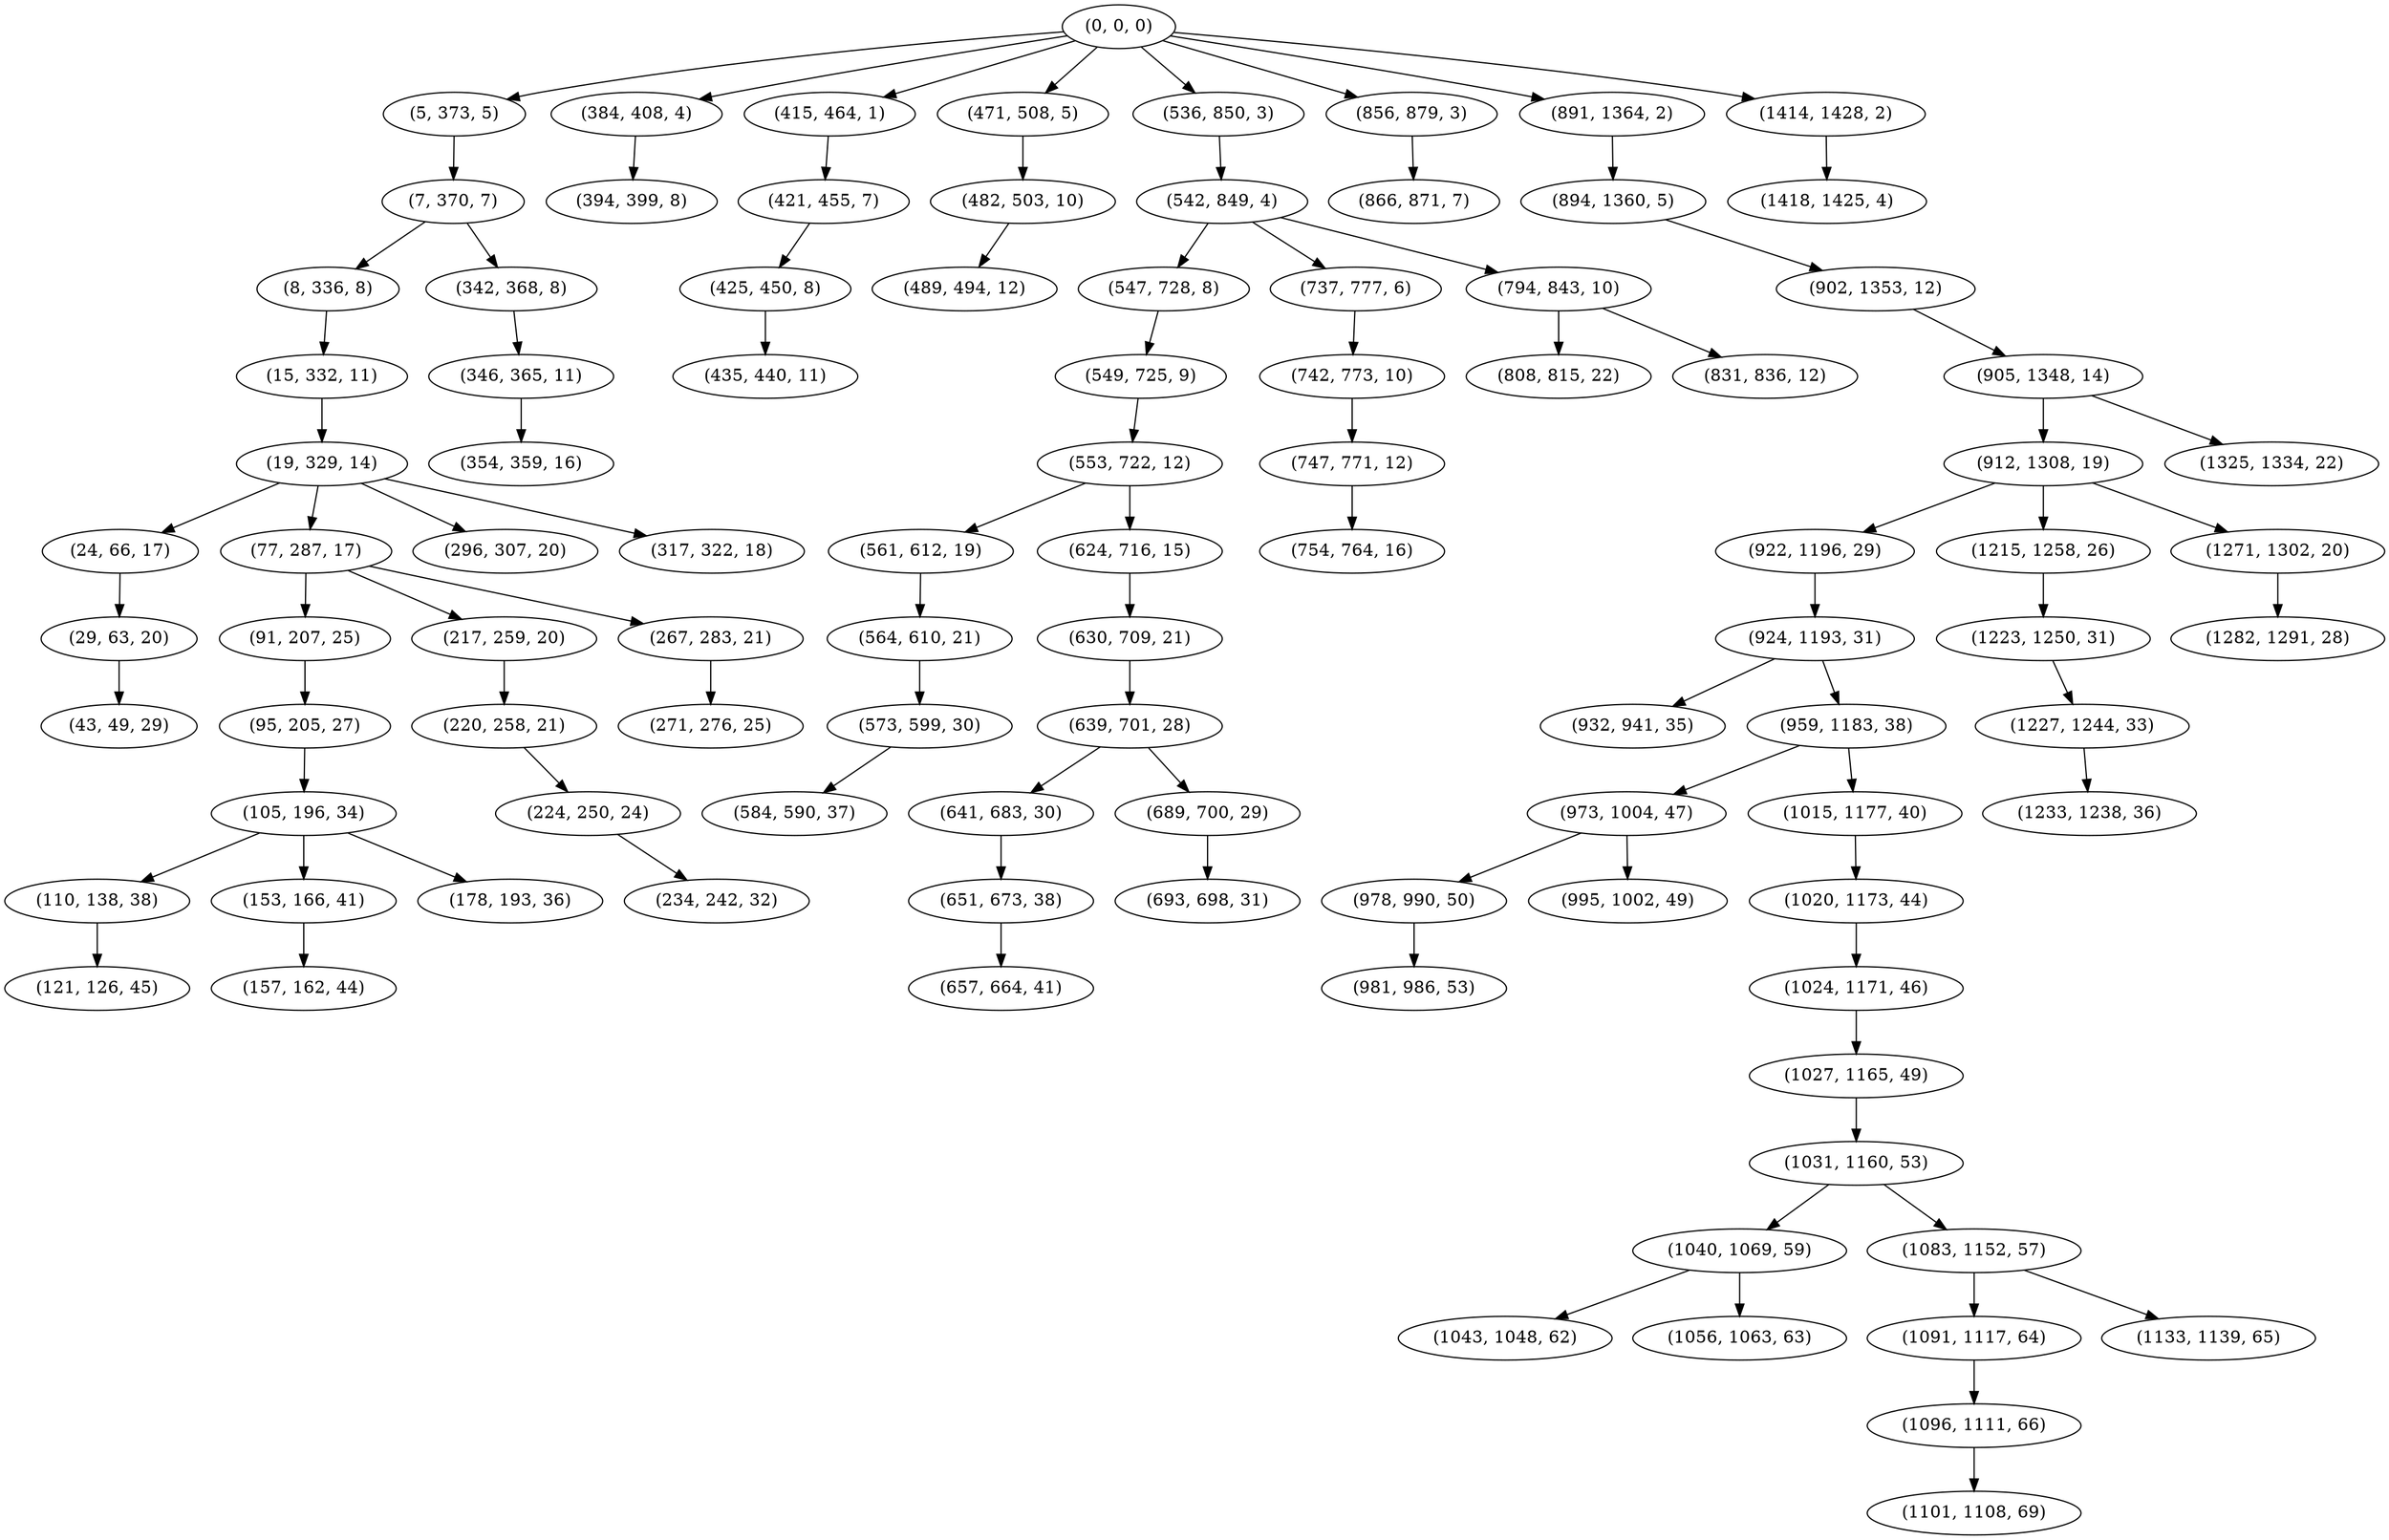 digraph tree {
    "(0, 0, 0)";
    "(5, 373, 5)";
    "(7, 370, 7)";
    "(8, 336, 8)";
    "(15, 332, 11)";
    "(19, 329, 14)";
    "(24, 66, 17)";
    "(29, 63, 20)";
    "(43, 49, 29)";
    "(77, 287, 17)";
    "(91, 207, 25)";
    "(95, 205, 27)";
    "(105, 196, 34)";
    "(110, 138, 38)";
    "(121, 126, 45)";
    "(153, 166, 41)";
    "(157, 162, 44)";
    "(178, 193, 36)";
    "(217, 259, 20)";
    "(220, 258, 21)";
    "(224, 250, 24)";
    "(234, 242, 32)";
    "(267, 283, 21)";
    "(271, 276, 25)";
    "(296, 307, 20)";
    "(317, 322, 18)";
    "(342, 368, 8)";
    "(346, 365, 11)";
    "(354, 359, 16)";
    "(384, 408, 4)";
    "(394, 399, 8)";
    "(415, 464, 1)";
    "(421, 455, 7)";
    "(425, 450, 8)";
    "(435, 440, 11)";
    "(471, 508, 5)";
    "(482, 503, 10)";
    "(489, 494, 12)";
    "(536, 850, 3)";
    "(542, 849, 4)";
    "(547, 728, 8)";
    "(549, 725, 9)";
    "(553, 722, 12)";
    "(561, 612, 19)";
    "(564, 610, 21)";
    "(573, 599, 30)";
    "(584, 590, 37)";
    "(624, 716, 15)";
    "(630, 709, 21)";
    "(639, 701, 28)";
    "(641, 683, 30)";
    "(651, 673, 38)";
    "(657, 664, 41)";
    "(689, 700, 29)";
    "(693, 698, 31)";
    "(737, 777, 6)";
    "(742, 773, 10)";
    "(747, 771, 12)";
    "(754, 764, 16)";
    "(794, 843, 10)";
    "(808, 815, 22)";
    "(831, 836, 12)";
    "(856, 879, 3)";
    "(866, 871, 7)";
    "(891, 1364, 2)";
    "(894, 1360, 5)";
    "(902, 1353, 12)";
    "(905, 1348, 14)";
    "(912, 1308, 19)";
    "(922, 1196, 29)";
    "(924, 1193, 31)";
    "(932, 941, 35)";
    "(959, 1183, 38)";
    "(973, 1004, 47)";
    "(978, 990, 50)";
    "(981, 986, 53)";
    "(995, 1002, 49)";
    "(1015, 1177, 40)";
    "(1020, 1173, 44)";
    "(1024, 1171, 46)";
    "(1027, 1165, 49)";
    "(1031, 1160, 53)";
    "(1040, 1069, 59)";
    "(1043, 1048, 62)";
    "(1056, 1063, 63)";
    "(1083, 1152, 57)";
    "(1091, 1117, 64)";
    "(1096, 1111, 66)";
    "(1101, 1108, 69)";
    "(1133, 1139, 65)";
    "(1215, 1258, 26)";
    "(1223, 1250, 31)";
    "(1227, 1244, 33)";
    "(1233, 1238, 36)";
    "(1271, 1302, 20)";
    "(1282, 1291, 28)";
    "(1325, 1334, 22)";
    "(1414, 1428, 2)";
    "(1418, 1425, 4)";
    "(0, 0, 0)" -> "(5, 373, 5)";
    "(0, 0, 0)" -> "(384, 408, 4)";
    "(0, 0, 0)" -> "(415, 464, 1)";
    "(0, 0, 0)" -> "(471, 508, 5)";
    "(0, 0, 0)" -> "(536, 850, 3)";
    "(0, 0, 0)" -> "(856, 879, 3)";
    "(0, 0, 0)" -> "(891, 1364, 2)";
    "(0, 0, 0)" -> "(1414, 1428, 2)";
    "(5, 373, 5)" -> "(7, 370, 7)";
    "(7, 370, 7)" -> "(8, 336, 8)";
    "(7, 370, 7)" -> "(342, 368, 8)";
    "(8, 336, 8)" -> "(15, 332, 11)";
    "(15, 332, 11)" -> "(19, 329, 14)";
    "(19, 329, 14)" -> "(24, 66, 17)";
    "(19, 329, 14)" -> "(77, 287, 17)";
    "(19, 329, 14)" -> "(296, 307, 20)";
    "(19, 329, 14)" -> "(317, 322, 18)";
    "(24, 66, 17)" -> "(29, 63, 20)";
    "(29, 63, 20)" -> "(43, 49, 29)";
    "(77, 287, 17)" -> "(91, 207, 25)";
    "(77, 287, 17)" -> "(217, 259, 20)";
    "(77, 287, 17)" -> "(267, 283, 21)";
    "(91, 207, 25)" -> "(95, 205, 27)";
    "(95, 205, 27)" -> "(105, 196, 34)";
    "(105, 196, 34)" -> "(110, 138, 38)";
    "(105, 196, 34)" -> "(153, 166, 41)";
    "(105, 196, 34)" -> "(178, 193, 36)";
    "(110, 138, 38)" -> "(121, 126, 45)";
    "(153, 166, 41)" -> "(157, 162, 44)";
    "(217, 259, 20)" -> "(220, 258, 21)";
    "(220, 258, 21)" -> "(224, 250, 24)";
    "(224, 250, 24)" -> "(234, 242, 32)";
    "(267, 283, 21)" -> "(271, 276, 25)";
    "(342, 368, 8)" -> "(346, 365, 11)";
    "(346, 365, 11)" -> "(354, 359, 16)";
    "(384, 408, 4)" -> "(394, 399, 8)";
    "(415, 464, 1)" -> "(421, 455, 7)";
    "(421, 455, 7)" -> "(425, 450, 8)";
    "(425, 450, 8)" -> "(435, 440, 11)";
    "(471, 508, 5)" -> "(482, 503, 10)";
    "(482, 503, 10)" -> "(489, 494, 12)";
    "(536, 850, 3)" -> "(542, 849, 4)";
    "(542, 849, 4)" -> "(547, 728, 8)";
    "(542, 849, 4)" -> "(737, 777, 6)";
    "(542, 849, 4)" -> "(794, 843, 10)";
    "(547, 728, 8)" -> "(549, 725, 9)";
    "(549, 725, 9)" -> "(553, 722, 12)";
    "(553, 722, 12)" -> "(561, 612, 19)";
    "(553, 722, 12)" -> "(624, 716, 15)";
    "(561, 612, 19)" -> "(564, 610, 21)";
    "(564, 610, 21)" -> "(573, 599, 30)";
    "(573, 599, 30)" -> "(584, 590, 37)";
    "(624, 716, 15)" -> "(630, 709, 21)";
    "(630, 709, 21)" -> "(639, 701, 28)";
    "(639, 701, 28)" -> "(641, 683, 30)";
    "(639, 701, 28)" -> "(689, 700, 29)";
    "(641, 683, 30)" -> "(651, 673, 38)";
    "(651, 673, 38)" -> "(657, 664, 41)";
    "(689, 700, 29)" -> "(693, 698, 31)";
    "(737, 777, 6)" -> "(742, 773, 10)";
    "(742, 773, 10)" -> "(747, 771, 12)";
    "(747, 771, 12)" -> "(754, 764, 16)";
    "(794, 843, 10)" -> "(808, 815, 22)";
    "(794, 843, 10)" -> "(831, 836, 12)";
    "(856, 879, 3)" -> "(866, 871, 7)";
    "(891, 1364, 2)" -> "(894, 1360, 5)";
    "(894, 1360, 5)" -> "(902, 1353, 12)";
    "(902, 1353, 12)" -> "(905, 1348, 14)";
    "(905, 1348, 14)" -> "(912, 1308, 19)";
    "(905, 1348, 14)" -> "(1325, 1334, 22)";
    "(912, 1308, 19)" -> "(922, 1196, 29)";
    "(912, 1308, 19)" -> "(1215, 1258, 26)";
    "(912, 1308, 19)" -> "(1271, 1302, 20)";
    "(922, 1196, 29)" -> "(924, 1193, 31)";
    "(924, 1193, 31)" -> "(932, 941, 35)";
    "(924, 1193, 31)" -> "(959, 1183, 38)";
    "(959, 1183, 38)" -> "(973, 1004, 47)";
    "(959, 1183, 38)" -> "(1015, 1177, 40)";
    "(973, 1004, 47)" -> "(978, 990, 50)";
    "(973, 1004, 47)" -> "(995, 1002, 49)";
    "(978, 990, 50)" -> "(981, 986, 53)";
    "(1015, 1177, 40)" -> "(1020, 1173, 44)";
    "(1020, 1173, 44)" -> "(1024, 1171, 46)";
    "(1024, 1171, 46)" -> "(1027, 1165, 49)";
    "(1027, 1165, 49)" -> "(1031, 1160, 53)";
    "(1031, 1160, 53)" -> "(1040, 1069, 59)";
    "(1031, 1160, 53)" -> "(1083, 1152, 57)";
    "(1040, 1069, 59)" -> "(1043, 1048, 62)";
    "(1040, 1069, 59)" -> "(1056, 1063, 63)";
    "(1083, 1152, 57)" -> "(1091, 1117, 64)";
    "(1083, 1152, 57)" -> "(1133, 1139, 65)";
    "(1091, 1117, 64)" -> "(1096, 1111, 66)";
    "(1096, 1111, 66)" -> "(1101, 1108, 69)";
    "(1215, 1258, 26)" -> "(1223, 1250, 31)";
    "(1223, 1250, 31)" -> "(1227, 1244, 33)";
    "(1227, 1244, 33)" -> "(1233, 1238, 36)";
    "(1271, 1302, 20)" -> "(1282, 1291, 28)";
    "(1414, 1428, 2)" -> "(1418, 1425, 4)";
}
